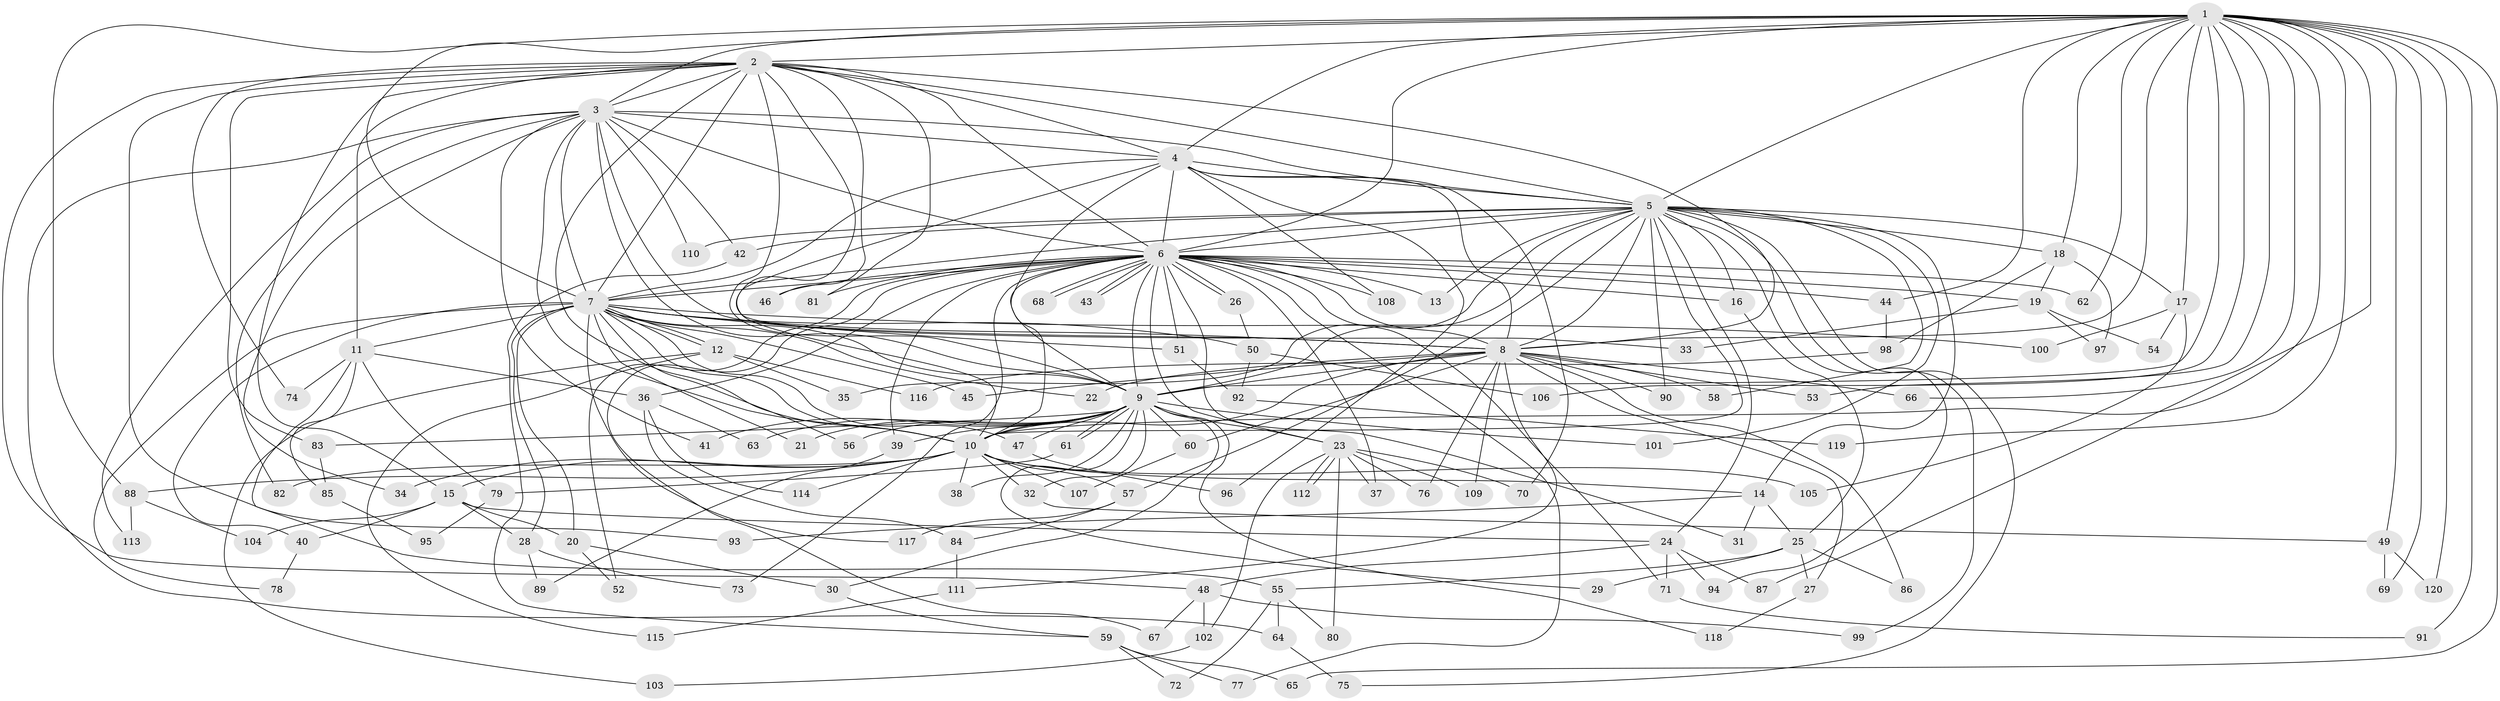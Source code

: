 // Generated by graph-tools (version 1.1) at 2025/25/03/09/25 03:25:44]
// undirected, 120 vertices, 265 edges
graph export_dot {
graph [start="1"]
  node [color=gray90,style=filled];
  1;
  2;
  3;
  4;
  5;
  6;
  7;
  8;
  9;
  10;
  11;
  12;
  13;
  14;
  15;
  16;
  17;
  18;
  19;
  20;
  21;
  22;
  23;
  24;
  25;
  26;
  27;
  28;
  29;
  30;
  31;
  32;
  33;
  34;
  35;
  36;
  37;
  38;
  39;
  40;
  41;
  42;
  43;
  44;
  45;
  46;
  47;
  48;
  49;
  50;
  51;
  52;
  53;
  54;
  55;
  56;
  57;
  58;
  59;
  60;
  61;
  62;
  63;
  64;
  65;
  66;
  67;
  68;
  69;
  70;
  71;
  72;
  73;
  74;
  75;
  76;
  77;
  78;
  79;
  80;
  81;
  82;
  83;
  84;
  85;
  86;
  87;
  88;
  89;
  90;
  91;
  92;
  93;
  94;
  95;
  96;
  97;
  98;
  99;
  100;
  101;
  102;
  103;
  104;
  105;
  106;
  107;
  108;
  109;
  110;
  111;
  112;
  113;
  114;
  115;
  116;
  117;
  118;
  119;
  120;
  1 -- 2;
  1 -- 3;
  1 -- 4;
  1 -- 5;
  1 -- 6;
  1 -- 7;
  1 -- 8;
  1 -- 9;
  1 -- 10;
  1 -- 17;
  1 -- 18;
  1 -- 44;
  1 -- 49;
  1 -- 53;
  1 -- 62;
  1 -- 65;
  1 -- 66;
  1 -- 69;
  1 -- 87;
  1 -- 88;
  1 -- 91;
  1 -- 106;
  1 -- 119;
  1 -- 120;
  2 -- 3;
  2 -- 4;
  2 -- 5;
  2 -- 6;
  2 -- 7;
  2 -- 8;
  2 -- 9;
  2 -- 10;
  2 -- 11;
  2 -- 15;
  2 -- 33;
  2 -- 46;
  2 -- 48;
  2 -- 74;
  2 -- 81;
  2 -- 83;
  2 -- 93;
  3 -- 4;
  3 -- 5;
  3 -- 6;
  3 -- 7;
  3 -- 8;
  3 -- 9;
  3 -- 10;
  3 -- 34;
  3 -- 41;
  3 -- 42;
  3 -- 64;
  3 -- 82;
  3 -- 110;
  3 -- 113;
  4 -- 5;
  4 -- 6;
  4 -- 7;
  4 -- 8;
  4 -- 9;
  4 -- 10;
  4 -- 70;
  4 -- 96;
  4 -- 108;
  5 -- 6;
  5 -- 7;
  5 -- 8;
  5 -- 9;
  5 -- 10;
  5 -- 13;
  5 -- 14;
  5 -- 16;
  5 -- 17;
  5 -- 18;
  5 -- 24;
  5 -- 35;
  5 -- 42;
  5 -- 57;
  5 -- 58;
  5 -- 75;
  5 -- 90;
  5 -- 94;
  5 -- 99;
  5 -- 101;
  5 -- 110;
  6 -- 7;
  6 -- 8;
  6 -- 9;
  6 -- 10;
  6 -- 13;
  6 -- 16;
  6 -- 19;
  6 -- 23;
  6 -- 26;
  6 -- 26;
  6 -- 31;
  6 -- 36;
  6 -- 37;
  6 -- 39;
  6 -- 43;
  6 -- 43;
  6 -- 44;
  6 -- 46;
  6 -- 51;
  6 -- 52;
  6 -- 62;
  6 -- 67;
  6 -- 68;
  6 -- 68;
  6 -- 71;
  6 -- 73;
  6 -- 77;
  6 -- 81;
  6 -- 108;
  7 -- 8;
  7 -- 9;
  7 -- 10;
  7 -- 11;
  7 -- 12;
  7 -- 12;
  7 -- 20;
  7 -- 21;
  7 -- 22;
  7 -- 28;
  7 -- 40;
  7 -- 45;
  7 -- 47;
  7 -- 50;
  7 -- 51;
  7 -- 56;
  7 -- 78;
  7 -- 100;
  7 -- 117;
  8 -- 9;
  8 -- 10;
  8 -- 22;
  8 -- 27;
  8 -- 45;
  8 -- 53;
  8 -- 58;
  8 -- 60;
  8 -- 66;
  8 -- 76;
  8 -- 86;
  8 -- 90;
  8 -- 109;
  8 -- 111;
  9 -- 10;
  9 -- 21;
  9 -- 23;
  9 -- 29;
  9 -- 30;
  9 -- 32;
  9 -- 38;
  9 -- 39;
  9 -- 41;
  9 -- 47;
  9 -- 56;
  9 -- 60;
  9 -- 61;
  9 -- 61;
  9 -- 63;
  9 -- 83;
  9 -- 101;
  9 -- 118;
  10 -- 14;
  10 -- 15;
  10 -- 32;
  10 -- 34;
  10 -- 38;
  10 -- 57;
  10 -- 82;
  10 -- 88;
  10 -- 105;
  10 -- 107;
  10 -- 114;
  11 -- 36;
  11 -- 55;
  11 -- 74;
  11 -- 79;
  11 -- 85;
  12 -- 35;
  12 -- 103;
  12 -- 115;
  12 -- 116;
  14 -- 25;
  14 -- 31;
  14 -- 93;
  15 -- 20;
  15 -- 24;
  15 -- 28;
  15 -- 40;
  15 -- 104;
  16 -- 25;
  17 -- 54;
  17 -- 100;
  17 -- 105;
  18 -- 19;
  18 -- 97;
  18 -- 98;
  19 -- 33;
  19 -- 54;
  19 -- 97;
  20 -- 30;
  20 -- 52;
  23 -- 37;
  23 -- 70;
  23 -- 76;
  23 -- 80;
  23 -- 102;
  23 -- 109;
  23 -- 112;
  23 -- 112;
  24 -- 48;
  24 -- 71;
  24 -- 87;
  24 -- 94;
  25 -- 27;
  25 -- 29;
  25 -- 55;
  25 -- 86;
  26 -- 50;
  27 -- 118;
  28 -- 73;
  28 -- 89;
  30 -- 59;
  32 -- 49;
  36 -- 63;
  36 -- 84;
  36 -- 114;
  39 -- 89;
  40 -- 78;
  42 -- 59;
  44 -- 98;
  47 -- 96;
  48 -- 67;
  48 -- 99;
  48 -- 102;
  49 -- 69;
  49 -- 120;
  50 -- 92;
  50 -- 106;
  51 -- 92;
  55 -- 64;
  55 -- 72;
  55 -- 80;
  57 -- 84;
  57 -- 117;
  59 -- 65;
  59 -- 72;
  59 -- 77;
  60 -- 107;
  61 -- 79;
  64 -- 75;
  71 -- 91;
  79 -- 95;
  83 -- 85;
  84 -- 111;
  85 -- 95;
  88 -- 104;
  88 -- 113;
  92 -- 119;
  98 -- 116;
  102 -- 103;
  111 -- 115;
}
